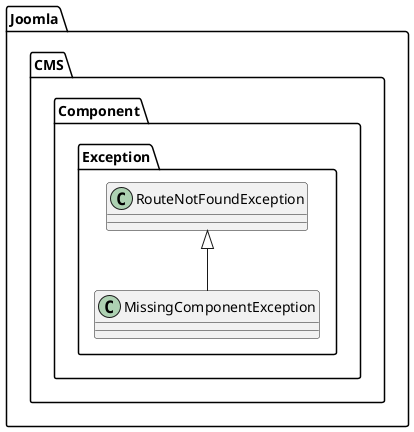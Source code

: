 @startuml
class Joomla.CMS.Component.Exception.MissingComponentException
Joomla.CMS.Component.Exception.RouteNotFoundException <|-- Joomla.CMS.Component.Exception.MissingComponentException

@enduml
